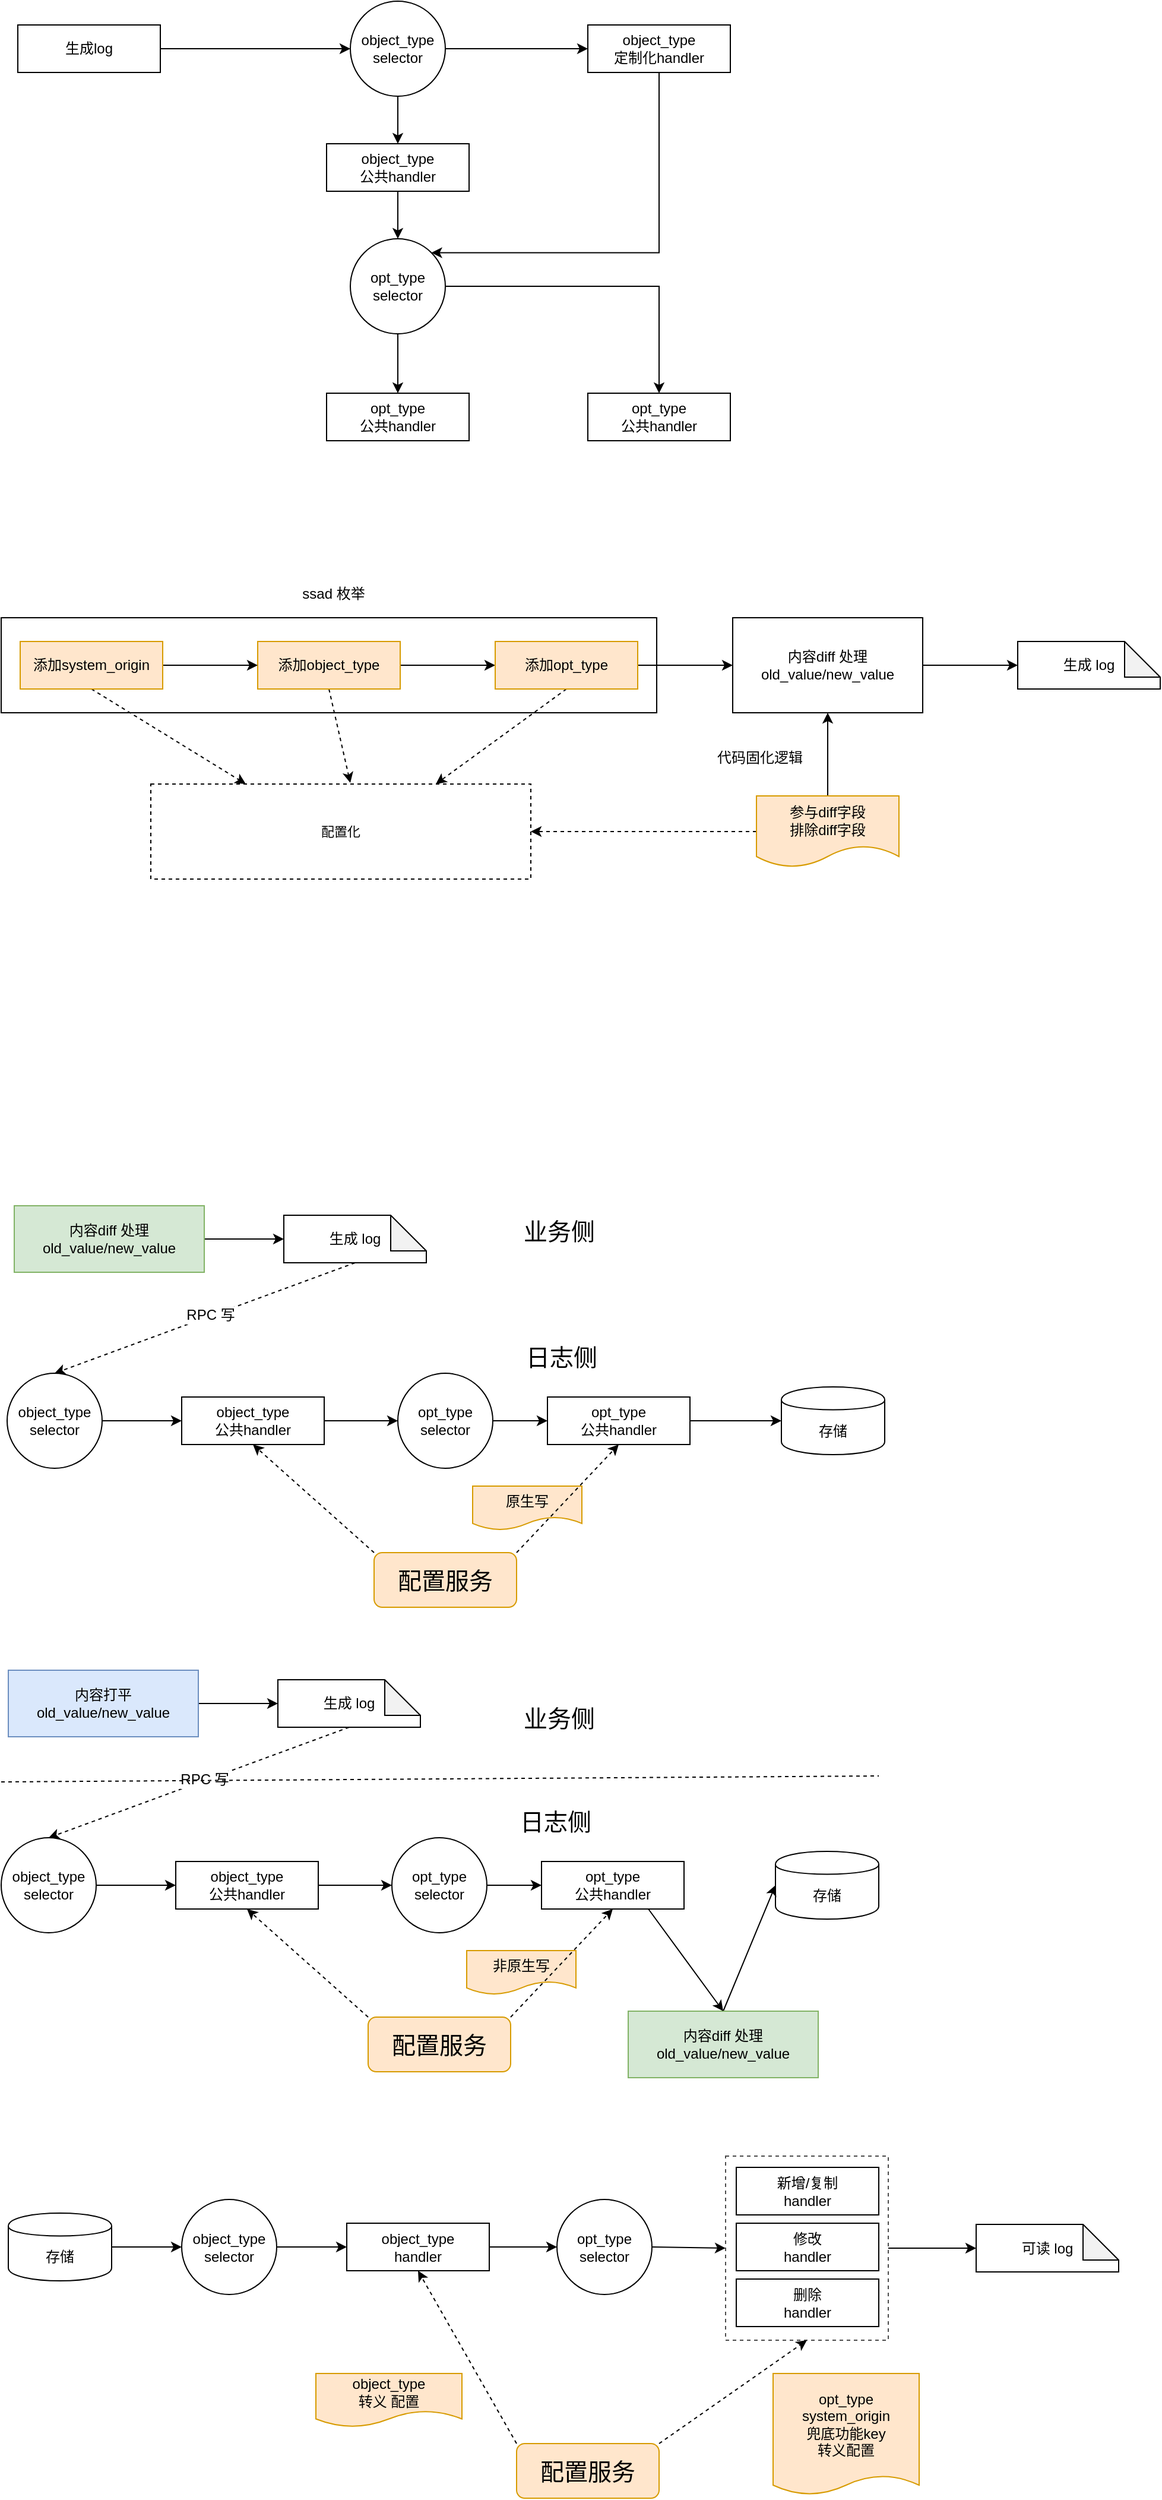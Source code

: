 <mxfile version="12.9.4" type="github">
  <diagram id="vfveO5V5EfFadrUy32x-" name="Page-1">
    <mxGraphModel dx="1186" dy="678" grid="0" gridSize="10" guides="1" tooltips="1" connect="1" arrows="1" fold="1" page="1" pageScale="1" pageWidth="827" pageHeight="1169" math="0" shadow="0">
      <root>
        <mxCell id="0" />
        <mxCell id="1" parent="0" />
        <mxCell id="F5PoxRLjsKKdmpSsgsS4-34" value="配置化" style="rounded=0;whiteSpace=wrap;html=1;strokeColor=#000000;fontSize=11;labelBackgroundColor=#ffffff;endArrow=classic;fillColor=none;" vertex="1" parent="1">
          <mxGeometry x="26" y="579" width="552" height="80" as="geometry" />
        </mxCell>
        <mxCell id="F5PoxRLjsKKdmpSsgsS4-6" style="edgeStyle=orthogonalEdgeStyle;rounded=0;orthogonalLoop=1;jettySize=auto;html=1;exitX=1;exitY=0.5;exitDx=0;exitDy=0;entryX=0;entryY=0.5;entryDx=0;entryDy=0;" edge="1" parent="1" source="F5PoxRLjsKKdmpSsgsS4-1" target="F5PoxRLjsKKdmpSsgsS4-3">
          <mxGeometry relative="1" as="geometry" />
        </mxCell>
        <mxCell id="F5PoxRLjsKKdmpSsgsS4-1" value="生成log" style="rounded=0;whiteSpace=wrap;html=1;" vertex="1" parent="1">
          <mxGeometry x="40" y="80" width="120" height="40" as="geometry" />
        </mxCell>
        <mxCell id="F5PoxRLjsKKdmpSsgsS4-10" style="edgeStyle=orthogonalEdgeStyle;rounded=0;orthogonalLoop=1;jettySize=auto;html=1;exitX=0.5;exitY=1;exitDx=0;exitDy=0;entryX=1;entryY=0;entryDx=0;entryDy=0;" edge="1" parent="1" source="F5PoxRLjsKKdmpSsgsS4-2" target="F5PoxRLjsKKdmpSsgsS4-4">
          <mxGeometry relative="1" as="geometry">
            <Array as="points">
              <mxPoint x="580" y="272" />
            </Array>
          </mxGeometry>
        </mxCell>
        <mxCell id="F5PoxRLjsKKdmpSsgsS4-2" value="object_type&lt;br&gt;定制化handler" style="rounded=0;whiteSpace=wrap;html=1;" vertex="1" parent="1">
          <mxGeometry x="520" y="80" width="120" height="40" as="geometry" />
        </mxCell>
        <mxCell id="F5PoxRLjsKKdmpSsgsS4-7" style="edgeStyle=orthogonalEdgeStyle;rounded=0;orthogonalLoop=1;jettySize=auto;html=1;exitX=1;exitY=0.5;exitDx=0;exitDy=0;entryX=0;entryY=0.5;entryDx=0;entryDy=0;" edge="1" parent="1" source="F5PoxRLjsKKdmpSsgsS4-3" target="F5PoxRLjsKKdmpSsgsS4-2">
          <mxGeometry relative="1" as="geometry" />
        </mxCell>
        <mxCell id="F5PoxRLjsKKdmpSsgsS4-8" style="edgeStyle=orthogonalEdgeStyle;rounded=0;orthogonalLoop=1;jettySize=auto;html=1;exitX=0.5;exitY=1;exitDx=0;exitDy=0;entryX=0.5;entryY=0;entryDx=0;entryDy=0;" edge="1" parent="1" source="F5PoxRLjsKKdmpSsgsS4-3" target="F5PoxRLjsKKdmpSsgsS4-5">
          <mxGeometry relative="1" as="geometry" />
        </mxCell>
        <mxCell id="F5PoxRLjsKKdmpSsgsS4-3" value="object_type&lt;br&gt;selector" style="ellipse;whiteSpace=wrap;html=1;aspect=fixed;" vertex="1" parent="1">
          <mxGeometry x="320" y="60" width="80" height="80" as="geometry" />
        </mxCell>
        <mxCell id="F5PoxRLjsKKdmpSsgsS4-12" style="edgeStyle=orthogonalEdgeStyle;rounded=0;orthogonalLoop=1;jettySize=auto;html=1;exitX=0.5;exitY=1;exitDx=0;exitDy=0;entryX=0.5;entryY=0;entryDx=0;entryDy=0;" edge="1" parent="1" source="F5PoxRLjsKKdmpSsgsS4-4" target="F5PoxRLjsKKdmpSsgsS4-11">
          <mxGeometry relative="1" as="geometry" />
        </mxCell>
        <mxCell id="F5PoxRLjsKKdmpSsgsS4-14" style="edgeStyle=orthogonalEdgeStyle;rounded=0;orthogonalLoop=1;jettySize=auto;html=1;exitX=1;exitY=0.5;exitDx=0;exitDy=0;entryX=0.5;entryY=0;entryDx=0;entryDy=0;" edge="1" parent="1" source="F5PoxRLjsKKdmpSsgsS4-4" target="F5PoxRLjsKKdmpSsgsS4-13">
          <mxGeometry relative="1" as="geometry" />
        </mxCell>
        <mxCell id="F5PoxRLjsKKdmpSsgsS4-4" value="opt_type&lt;br&gt;selector" style="ellipse;whiteSpace=wrap;html=1;aspect=fixed;" vertex="1" parent="1">
          <mxGeometry x="320" y="260" width="80" height="80" as="geometry" />
        </mxCell>
        <mxCell id="F5PoxRLjsKKdmpSsgsS4-9" style="edgeStyle=orthogonalEdgeStyle;rounded=0;orthogonalLoop=1;jettySize=auto;html=1;exitX=0.5;exitY=1;exitDx=0;exitDy=0;entryX=0.5;entryY=0;entryDx=0;entryDy=0;" edge="1" parent="1" source="F5PoxRLjsKKdmpSsgsS4-5" target="F5PoxRLjsKKdmpSsgsS4-4">
          <mxGeometry relative="1" as="geometry" />
        </mxCell>
        <mxCell id="F5PoxRLjsKKdmpSsgsS4-5" value="object_type&lt;br&gt;公共handler" style="rounded=0;whiteSpace=wrap;html=1;" vertex="1" parent="1">
          <mxGeometry x="300" y="180" width="120" height="40" as="geometry" />
        </mxCell>
        <mxCell id="F5PoxRLjsKKdmpSsgsS4-11" value="opt_type&lt;br&gt;公共handler" style="rounded=0;whiteSpace=wrap;html=1;" vertex="1" parent="1">
          <mxGeometry x="300" y="390" width="120" height="40" as="geometry" />
        </mxCell>
        <mxCell id="F5PoxRLjsKKdmpSsgsS4-13" value="opt_type&lt;br&gt;公共handler" style="rounded=0;whiteSpace=wrap;html=1;" vertex="1" parent="1">
          <mxGeometry x="520" y="390" width="120" height="40" as="geometry" />
        </mxCell>
        <mxCell id="F5PoxRLjsKKdmpSsgsS4-22" style="edgeStyle=orthogonalEdgeStyle;rounded=0;orthogonalLoop=1;jettySize=auto;html=1;exitX=1;exitY=0.5;exitDx=0;exitDy=0;entryX=0;entryY=0.5;entryDx=0;entryDy=0;" edge="1" parent="1" source="F5PoxRLjsKKdmpSsgsS4-15" target="F5PoxRLjsKKdmpSsgsS4-16">
          <mxGeometry relative="1" as="geometry" />
        </mxCell>
        <mxCell id="F5PoxRLjsKKdmpSsgsS4-31" style="edgeStyle=none;rounded=0;orthogonalLoop=1;jettySize=auto;html=1;exitX=0.5;exitY=1;exitDx=0;exitDy=0;entryX=0.525;entryY=-0.012;entryDx=0;entryDy=0;entryPerimeter=0;dashed=1;" edge="1" parent="1" source="F5PoxRLjsKKdmpSsgsS4-15" target="F5PoxRLjsKKdmpSsgsS4-29">
          <mxGeometry relative="1" as="geometry" />
        </mxCell>
        <mxCell id="F5PoxRLjsKKdmpSsgsS4-15" value="添加object_type" style="rounded=0;whiteSpace=wrap;html=1;fillColor=#ffe6cc;strokeColor=#d79b00;" vertex="1" parent="1">
          <mxGeometry x="242" y="599" width="120" height="40" as="geometry" />
        </mxCell>
        <mxCell id="F5PoxRLjsKKdmpSsgsS4-26" style="edgeStyle=orthogonalEdgeStyle;rounded=0;orthogonalLoop=1;jettySize=auto;html=1;exitX=1;exitY=0.5;exitDx=0;exitDy=0;entryX=0;entryY=0.5;entryDx=0;entryDy=0;" edge="1" parent="1" source="F5PoxRLjsKKdmpSsgsS4-16" target="F5PoxRLjsKKdmpSsgsS4-18">
          <mxGeometry relative="1" as="geometry" />
        </mxCell>
        <mxCell id="F5PoxRLjsKKdmpSsgsS4-32" style="edgeStyle=none;rounded=0;orthogonalLoop=1;jettySize=auto;html=1;exitX=0.5;exitY=1;exitDx=0;exitDy=0;entryX=0.75;entryY=0;entryDx=0;entryDy=0;dashed=1;" edge="1" parent="1" source="F5PoxRLjsKKdmpSsgsS4-16" target="F5PoxRLjsKKdmpSsgsS4-29">
          <mxGeometry relative="1" as="geometry" />
        </mxCell>
        <mxCell id="F5PoxRLjsKKdmpSsgsS4-16" value="添加opt_type" style="rounded=0;whiteSpace=wrap;html=1;fillColor=#ffe6cc;strokeColor=#d79b00;" vertex="1" parent="1">
          <mxGeometry x="442" y="599" width="120" height="40" as="geometry" />
        </mxCell>
        <mxCell id="F5PoxRLjsKKdmpSsgsS4-21" style="edgeStyle=orthogonalEdgeStyle;rounded=0;orthogonalLoop=1;jettySize=auto;html=1;exitX=1;exitY=0.5;exitDx=0;exitDy=0;entryX=0;entryY=0.5;entryDx=0;entryDy=0;" edge="1" parent="1" source="F5PoxRLjsKKdmpSsgsS4-17" target="F5PoxRLjsKKdmpSsgsS4-15">
          <mxGeometry relative="1" as="geometry" />
        </mxCell>
        <mxCell id="F5PoxRLjsKKdmpSsgsS4-30" style="rounded=0;orthogonalLoop=1;jettySize=auto;html=1;exitX=0.5;exitY=1;exitDx=0;exitDy=0;entryX=0.25;entryY=0;entryDx=0;entryDy=0;dashed=1;" edge="1" parent="1" source="F5PoxRLjsKKdmpSsgsS4-17" target="F5PoxRLjsKKdmpSsgsS4-29">
          <mxGeometry relative="1" as="geometry" />
        </mxCell>
        <mxCell id="F5PoxRLjsKKdmpSsgsS4-17" value="添加system_origin" style="rounded=0;whiteSpace=wrap;html=1;fillColor=#ffe6cc;strokeColor=#d79b00;" vertex="1" parent="1">
          <mxGeometry x="42" y="599" width="120" height="40" as="geometry" />
        </mxCell>
        <mxCell id="F5PoxRLjsKKdmpSsgsS4-27" style="edgeStyle=orthogonalEdgeStyle;rounded=0;orthogonalLoop=1;jettySize=auto;html=1;exitX=1;exitY=0.5;exitDx=0;exitDy=0;" edge="1" parent="1" source="F5PoxRLjsKKdmpSsgsS4-18" target="F5PoxRLjsKKdmpSsgsS4-20">
          <mxGeometry relative="1" as="geometry" />
        </mxCell>
        <mxCell id="F5PoxRLjsKKdmpSsgsS4-18" value="内容diff 处理&lt;br&gt;old_value/new_value" style="rounded=0;whiteSpace=wrap;html=1;" vertex="1" parent="1">
          <mxGeometry x="642" y="579" width="160" height="80" as="geometry" />
        </mxCell>
        <mxCell id="F5PoxRLjsKKdmpSsgsS4-28" style="edgeStyle=orthogonalEdgeStyle;rounded=0;orthogonalLoop=1;jettySize=auto;html=1;exitX=0.5;exitY=0;exitDx=0;exitDy=0;entryX=0.5;entryY=1;entryDx=0;entryDy=0;" edge="1" parent="1" source="F5PoxRLjsKKdmpSsgsS4-19" target="F5PoxRLjsKKdmpSsgsS4-18">
          <mxGeometry relative="1" as="geometry" />
        </mxCell>
        <mxCell id="F5PoxRLjsKKdmpSsgsS4-33" style="edgeStyle=none;rounded=0;orthogonalLoop=1;jettySize=auto;html=1;exitX=0;exitY=0.5;exitDx=0;exitDy=0;entryX=1;entryY=0.5;entryDx=0;entryDy=0;dashed=1;" edge="1" parent="1" source="F5PoxRLjsKKdmpSsgsS4-19" target="F5PoxRLjsKKdmpSsgsS4-29">
          <mxGeometry relative="1" as="geometry" />
        </mxCell>
        <mxCell id="F5PoxRLjsKKdmpSsgsS4-19" value="参与diff字段&lt;br&gt;排除diff字段" style="shape=document;whiteSpace=wrap;html=1;boundedLbl=1;fillColor=#ffe6cc;strokeColor=#d79b00;" vertex="1" parent="1">
          <mxGeometry x="662" y="729" width="120" height="60" as="geometry" />
        </mxCell>
        <mxCell id="F5PoxRLjsKKdmpSsgsS4-20" value="生成 log" style="shape=note;whiteSpace=wrap;html=1;backgroundOutline=1;darkOpacity=0.05;" vertex="1" parent="1">
          <mxGeometry x="882" y="599" width="120" height="40" as="geometry" />
        </mxCell>
        <mxCell id="F5PoxRLjsKKdmpSsgsS4-29" value="配置化" style="rounded=0;whiteSpace=wrap;html=1;strokeColor=#000000;dashed=1;fontSize=11;labelBackgroundColor=#ffffff;endArrow=classic;" vertex="1" parent="1">
          <mxGeometry x="152" y="719" width="320" height="80" as="geometry" />
        </mxCell>
        <mxCell id="F5PoxRLjsKKdmpSsgsS4-35" value="ssad 枚举" style="text;html=1;strokeColor=none;fillColor=none;align=center;verticalAlign=middle;whiteSpace=wrap;rounded=0;" vertex="1" parent="1">
          <mxGeometry x="252" y="549" width="108" height="20" as="geometry" />
        </mxCell>
        <mxCell id="F5PoxRLjsKKdmpSsgsS4-36" value="代码固化逻辑" style="text;html=1;strokeColor=none;fillColor=none;align=center;verticalAlign=middle;whiteSpace=wrap;rounded=0;" vertex="1" parent="1">
          <mxGeometry x="611" y="687" width="108" height="20" as="geometry" />
        </mxCell>
        <mxCell id="F5PoxRLjsKKdmpSsgsS4-37" style="edgeStyle=orthogonalEdgeStyle;rounded=0;orthogonalLoop=1;jettySize=auto;html=1;exitX=1;exitY=0.5;exitDx=0;exitDy=0;" edge="1" parent="1" source="F5PoxRLjsKKdmpSsgsS4-38" target="F5PoxRLjsKKdmpSsgsS4-39">
          <mxGeometry relative="1" as="geometry" />
        </mxCell>
        <mxCell id="F5PoxRLjsKKdmpSsgsS4-38" value="内容diff 处理&lt;br&gt;old_value/new_value" style="rounded=0;whiteSpace=wrap;html=1;fillColor=#d5e8d4;strokeColor=#82b366;" vertex="1" parent="1">
          <mxGeometry x="37" y="1074" width="160" height="56" as="geometry" />
        </mxCell>
        <mxCell id="F5PoxRLjsKKdmpSsgsS4-45" style="edgeStyle=none;rounded=0;orthogonalLoop=1;jettySize=auto;html=1;dashed=1;entryX=0.5;entryY=0;entryDx=0;entryDy=0;exitX=0.5;exitY=1;exitDx=0;exitDy=0;exitPerimeter=0;" edge="1" parent="1" source="F5PoxRLjsKKdmpSsgsS4-39" target="F5PoxRLjsKKdmpSsgsS4-41">
          <mxGeometry relative="1" as="geometry">
            <mxPoint x="483" y="1005" as="targetPoint" />
          </mxGeometry>
        </mxCell>
        <mxCell id="F5PoxRLjsKKdmpSsgsS4-51" value="RPC 写" style="text;html=1;align=center;verticalAlign=middle;resizable=0;points=[];labelBackgroundColor=#ffffff;" vertex="1" connectable="0" parent="F5PoxRLjsKKdmpSsgsS4-45">
          <mxGeometry x="-0.035" y="-1" relative="1" as="geometry">
            <mxPoint as="offset" />
          </mxGeometry>
        </mxCell>
        <mxCell id="F5PoxRLjsKKdmpSsgsS4-39" value="生成 log" style="shape=note;whiteSpace=wrap;html=1;backgroundOutline=1;darkOpacity=0.05;" vertex="1" parent="1">
          <mxGeometry x="264" y="1082" width="120" height="40" as="geometry" />
        </mxCell>
        <mxCell id="F5PoxRLjsKKdmpSsgsS4-46" style="edgeStyle=none;rounded=0;orthogonalLoop=1;jettySize=auto;html=1;exitX=1;exitY=0.5;exitDx=0;exitDy=0;entryX=0;entryY=0.5;entryDx=0;entryDy=0;" edge="1" parent="1" source="F5PoxRLjsKKdmpSsgsS4-41" target="F5PoxRLjsKKdmpSsgsS4-42">
          <mxGeometry relative="1" as="geometry" />
        </mxCell>
        <mxCell id="F5PoxRLjsKKdmpSsgsS4-41" value="object_type&lt;br&gt;selector" style="ellipse;whiteSpace=wrap;html=1;aspect=fixed;" vertex="1" parent="1">
          <mxGeometry x="31" y="1215" width="80" height="80" as="geometry" />
        </mxCell>
        <mxCell id="F5PoxRLjsKKdmpSsgsS4-47" style="edgeStyle=none;rounded=0;orthogonalLoop=1;jettySize=auto;html=1;exitX=1;exitY=0.5;exitDx=0;exitDy=0;entryX=0;entryY=0.5;entryDx=0;entryDy=0;" edge="1" parent="1" source="F5PoxRLjsKKdmpSsgsS4-42" target="F5PoxRLjsKKdmpSsgsS4-43">
          <mxGeometry relative="1" as="geometry" />
        </mxCell>
        <mxCell id="F5PoxRLjsKKdmpSsgsS4-42" value="object_type&lt;br&gt;公共handler" style="rounded=0;whiteSpace=wrap;html=1;" vertex="1" parent="1">
          <mxGeometry x="178" y="1235" width="120" height="40" as="geometry" />
        </mxCell>
        <mxCell id="F5PoxRLjsKKdmpSsgsS4-48" style="edgeStyle=none;rounded=0;orthogonalLoop=1;jettySize=auto;html=1;exitX=1;exitY=0.5;exitDx=0;exitDy=0;entryX=0;entryY=0.5;entryDx=0;entryDy=0;" edge="1" parent="1" source="F5PoxRLjsKKdmpSsgsS4-43" target="F5PoxRLjsKKdmpSsgsS4-44">
          <mxGeometry relative="1" as="geometry" />
        </mxCell>
        <mxCell id="F5PoxRLjsKKdmpSsgsS4-43" value="opt_type&lt;br&gt;selector" style="ellipse;whiteSpace=wrap;html=1;aspect=fixed;" vertex="1" parent="1">
          <mxGeometry x="360" y="1215" width="80" height="80" as="geometry" />
        </mxCell>
        <mxCell id="F5PoxRLjsKKdmpSsgsS4-50" style="edgeStyle=none;rounded=0;orthogonalLoop=1;jettySize=auto;html=1;exitX=1;exitY=0.5;exitDx=0;exitDy=0;" edge="1" parent="1" source="F5PoxRLjsKKdmpSsgsS4-44" target="F5PoxRLjsKKdmpSsgsS4-49">
          <mxGeometry relative="1" as="geometry" />
        </mxCell>
        <mxCell id="F5PoxRLjsKKdmpSsgsS4-44" value="opt_type&lt;br&gt;公共handler" style="rounded=0;whiteSpace=wrap;html=1;" vertex="1" parent="1">
          <mxGeometry x="486" y="1235" width="120" height="40" as="geometry" />
        </mxCell>
        <mxCell id="F5PoxRLjsKKdmpSsgsS4-49" value="存储" style="shape=cylinder;whiteSpace=wrap;html=1;boundedLbl=1;backgroundOutline=1;fillColor=none;" vertex="1" parent="1">
          <mxGeometry x="683" y="1226.5" width="87" height="57" as="geometry" />
        </mxCell>
        <mxCell id="F5PoxRLjsKKdmpSsgsS4-52" value="业务侧" style="text;html=1;strokeColor=none;fillColor=none;align=center;verticalAlign=middle;whiteSpace=wrap;rounded=0;fontSize=20;" vertex="1" parent="1">
          <mxGeometry x="442" y="1085" width="108" height="20" as="geometry" />
        </mxCell>
        <mxCell id="F5PoxRLjsKKdmpSsgsS4-53" value="日志侧" style="text;html=1;strokeColor=none;fillColor=none;align=center;verticalAlign=middle;whiteSpace=wrap;rounded=0;fontSize=20;" vertex="1" parent="1">
          <mxGeometry x="444" y="1191" width="108" height="20" as="geometry" />
        </mxCell>
        <mxCell id="F5PoxRLjsKKdmpSsgsS4-56" style="edgeStyle=none;rounded=0;orthogonalLoop=1;jettySize=auto;html=1;exitX=0;exitY=0;exitDx=0;exitDy=0;entryX=0.5;entryY=1;entryDx=0;entryDy=0;fontSize=20;dashed=1;" edge="1" parent="1" source="F5PoxRLjsKKdmpSsgsS4-55" target="F5PoxRLjsKKdmpSsgsS4-42">
          <mxGeometry relative="1" as="geometry" />
        </mxCell>
        <mxCell id="F5PoxRLjsKKdmpSsgsS4-55" value="配置服务" style="rounded=1;whiteSpace=wrap;html=1;fillColor=#ffe6cc;fontSize=20;strokeColor=#d79b00;" vertex="1" parent="1">
          <mxGeometry x="340" y="1366" width="120" height="46" as="geometry" />
        </mxCell>
        <mxCell id="F5PoxRLjsKKdmpSsgsS4-59" value="原生写" style="shape=document;whiteSpace=wrap;html=1;boundedLbl=1;fillColor=#ffe6cc;strokeColor=#d79b00;" vertex="1" parent="1">
          <mxGeometry x="423" y="1310" width="92" height="37" as="geometry" />
        </mxCell>
        <mxCell id="F5PoxRLjsKKdmpSsgsS4-57" style="edgeStyle=none;rounded=0;orthogonalLoop=1;jettySize=auto;html=1;exitX=1;exitY=0;exitDx=0;exitDy=0;entryX=0.5;entryY=1;entryDx=0;entryDy=0;fontSize=20;dashed=1;" edge="1" parent="1" source="F5PoxRLjsKKdmpSsgsS4-55" target="F5PoxRLjsKKdmpSsgsS4-44">
          <mxGeometry relative="1" as="geometry" />
        </mxCell>
        <mxCell id="F5PoxRLjsKKdmpSsgsS4-62" style="edgeStyle=orthogonalEdgeStyle;rounded=0;orthogonalLoop=1;jettySize=auto;html=1;exitX=1;exitY=0.5;exitDx=0;exitDy=0;" edge="1" parent="1" source="F5PoxRLjsKKdmpSsgsS4-63" target="F5PoxRLjsKKdmpSsgsS4-66">
          <mxGeometry relative="1" as="geometry" />
        </mxCell>
        <mxCell id="F5PoxRLjsKKdmpSsgsS4-63" value="内容打平&lt;br&gt;old_value/new_value" style="rounded=0;whiteSpace=wrap;html=1;fillColor=#dae8fc;strokeColor=#6c8ebf;" vertex="1" parent="1">
          <mxGeometry x="32" y="1465" width="160" height="56" as="geometry" />
        </mxCell>
        <mxCell id="F5PoxRLjsKKdmpSsgsS4-64" style="edgeStyle=none;rounded=0;orthogonalLoop=1;jettySize=auto;html=1;dashed=1;entryX=0.5;entryY=0;entryDx=0;entryDy=0;exitX=0.5;exitY=1;exitDx=0;exitDy=0;exitPerimeter=0;" edge="1" parent="1" source="F5PoxRLjsKKdmpSsgsS4-66" target="F5PoxRLjsKKdmpSsgsS4-70">
          <mxGeometry relative="1" as="geometry">
            <mxPoint x="478" y="1396" as="targetPoint" />
          </mxGeometry>
        </mxCell>
        <mxCell id="F5PoxRLjsKKdmpSsgsS4-65" value="RPC 写" style="text;html=1;align=center;verticalAlign=middle;resizable=0;points=[];labelBackgroundColor=#ffffff;" vertex="1" connectable="0" parent="F5PoxRLjsKKdmpSsgsS4-64">
          <mxGeometry x="-0.035" y="-1" relative="1" as="geometry">
            <mxPoint as="offset" />
          </mxGeometry>
        </mxCell>
        <mxCell id="F5PoxRLjsKKdmpSsgsS4-66" value="生成 log" style="shape=note;whiteSpace=wrap;html=1;backgroundOutline=1;darkOpacity=0.05;" vertex="1" parent="1">
          <mxGeometry x="259" y="1473" width="120" height="40" as="geometry" />
        </mxCell>
        <mxCell id="F5PoxRLjsKKdmpSsgsS4-67" style="edgeStyle=none;rounded=0;orthogonalLoop=1;jettySize=auto;html=1;exitX=0.5;exitY=0;exitDx=0;exitDy=0;entryX=0;entryY=0.5;entryDx=0;entryDy=0;fontSize=20;" edge="1" parent="1" source="F5PoxRLjsKKdmpSsgsS4-68" target="F5PoxRLjsKKdmpSsgsS4-78">
          <mxGeometry relative="1" as="geometry" />
        </mxCell>
        <mxCell id="F5PoxRLjsKKdmpSsgsS4-68" value="内容diff 处理&lt;br&gt;old_value/new_value" style="rounded=0;whiteSpace=wrap;html=1;fillColor=#d5e8d4;strokeColor=#82b366;" vertex="1" parent="1">
          <mxGeometry x="554" y="1752" width="160" height="56" as="geometry" />
        </mxCell>
        <mxCell id="F5PoxRLjsKKdmpSsgsS4-69" style="edgeStyle=none;rounded=0;orthogonalLoop=1;jettySize=auto;html=1;exitX=1;exitY=0.5;exitDx=0;exitDy=0;entryX=0;entryY=0.5;entryDx=0;entryDy=0;" edge="1" parent="1" source="F5PoxRLjsKKdmpSsgsS4-70" target="F5PoxRLjsKKdmpSsgsS4-72">
          <mxGeometry relative="1" as="geometry" />
        </mxCell>
        <mxCell id="F5PoxRLjsKKdmpSsgsS4-70" value="object_type&lt;br&gt;selector" style="ellipse;whiteSpace=wrap;html=1;aspect=fixed;" vertex="1" parent="1">
          <mxGeometry x="26" y="1606" width="80" height="80" as="geometry" />
        </mxCell>
        <mxCell id="F5PoxRLjsKKdmpSsgsS4-71" style="edgeStyle=none;rounded=0;orthogonalLoop=1;jettySize=auto;html=1;exitX=1;exitY=0.5;exitDx=0;exitDy=0;entryX=0;entryY=0.5;entryDx=0;entryDy=0;" edge="1" parent="1" source="F5PoxRLjsKKdmpSsgsS4-72" target="F5PoxRLjsKKdmpSsgsS4-74">
          <mxGeometry relative="1" as="geometry" />
        </mxCell>
        <mxCell id="F5PoxRLjsKKdmpSsgsS4-72" value="object_type&lt;br&gt;公共handler" style="rounded=0;whiteSpace=wrap;html=1;" vertex="1" parent="1">
          <mxGeometry x="173" y="1626" width="120" height="40" as="geometry" />
        </mxCell>
        <mxCell id="F5PoxRLjsKKdmpSsgsS4-73" style="edgeStyle=none;rounded=0;orthogonalLoop=1;jettySize=auto;html=1;exitX=1;exitY=0.5;exitDx=0;exitDy=0;entryX=0;entryY=0.5;entryDx=0;entryDy=0;" edge="1" parent="1" source="F5PoxRLjsKKdmpSsgsS4-74" target="F5PoxRLjsKKdmpSsgsS4-77">
          <mxGeometry relative="1" as="geometry" />
        </mxCell>
        <mxCell id="F5PoxRLjsKKdmpSsgsS4-74" value="opt_type&lt;br&gt;selector" style="ellipse;whiteSpace=wrap;html=1;aspect=fixed;" vertex="1" parent="1">
          <mxGeometry x="355" y="1606" width="80" height="80" as="geometry" />
        </mxCell>
        <mxCell id="F5PoxRLjsKKdmpSsgsS4-76" style="edgeStyle=none;rounded=0;orthogonalLoop=1;jettySize=auto;html=1;exitX=0.75;exitY=1;exitDx=0;exitDy=0;entryX=0.5;entryY=0;entryDx=0;entryDy=0;fontSize=20;" edge="1" parent="1" source="F5PoxRLjsKKdmpSsgsS4-77" target="F5PoxRLjsKKdmpSsgsS4-68">
          <mxGeometry relative="1" as="geometry" />
        </mxCell>
        <mxCell id="F5PoxRLjsKKdmpSsgsS4-77" value="opt_type&lt;br&gt;公共handler" style="rounded=0;whiteSpace=wrap;html=1;" vertex="1" parent="1">
          <mxGeometry x="481" y="1626" width="120" height="40" as="geometry" />
        </mxCell>
        <mxCell id="F5PoxRLjsKKdmpSsgsS4-78" value="存储" style="shape=cylinder;whiteSpace=wrap;html=1;boundedLbl=1;backgroundOutline=1;fillColor=none;" vertex="1" parent="1">
          <mxGeometry x="678" y="1617.5" width="87" height="57" as="geometry" />
        </mxCell>
        <mxCell id="F5PoxRLjsKKdmpSsgsS4-79" value="业务侧" style="text;html=1;strokeColor=none;fillColor=none;align=center;verticalAlign=middle;whiteSpace=wrap;rounded=0;fontSize=20;" vertex="1" parent="1">
          <mxGeometry x="442" y="1495" width="108" height="20" as="geometry" />
        </mxCell>
        <mxCell id="F5PoxRLjsKKdmpSsgsS4-80" value="日志侧" style="text;html=1;strokeColor=none;fillColor=none;align=center;verticalAlign=middle;whiteSpace=wrap;rounded=0;fontSize=20;" vertex="1" parent="1">
          <mxGeometry x="439" y="1582" width="108" height="20" as="geometry" />
        </mxCell>
        <mxCell id="F5PoxRLjsKKdmpSsgsS4-81" style="edgeStyle=none;rounded=0;orthogonalLoop=1;jettySize=auto;html=1;exitX=0;exitY=0;exitDx=0;exitDy=0;entryX=0.5;entryY=1;entryDx=0;entryDy=0;fontSize=20;dashed=1;" edge="1" parent="1" source="F5PoxRLjsKKdmpSsgsS4-82" target="F5PoxRLjsKKdmpSsgsS4-72">
          <mxGeometry relative="1" as="geometry" />
        </mxCell>
        <mxCell id="F5PoxRLjsKKdmpSsgsS4-82" value="配置服务" style="rounded=1;whiteSpace=wrap;html=1;fillColor=#ffe6cc;fontSize=20;strokeColor=#d79b00;" vertex="1" parent="1">
          <mxGeometry x="335" y="1757" width="120" height="46" as="geometry" />
        </mxCell>
        <mxCell id="F5PoxRLjsKKdmpSsgsS4-83" value="非原生写" style="shape=document;whiteSpace=wrap;html=1;boundedLbl=1;fillColor=#ffe6cc;strokeColor=#d79b00;" vertex="1" parent="1">
          <mxGeometry x="418" y="1701" width="92" height="37" as="geometry" />
        </mxCell>
        <mxCell id="F5PoxRLjsKKdmpSsgsS4-84" style="edgeStyle=none;rounded=0;orthogonalLoop=1;jettySize=auto;html=1;exitX=1;exitY=0;exitDx=0;exitDy=0;entryX=0.5;entryY=1;entryDx=0;entryDy=0;fontSize=20;dashed=1;" edge="1" parent="1" source="F5PoxRLjsKKdmpSsgsS4-82" target="F5PoxRLjsKKdmpSsgsS4-77">
          <mxGeometry relative="1" as="geometry" />
        </mxCell>
        <mxCell id="F5PoxRLjsKKdmpSsgsS4-86" value="" style="endArrow=none;dashed=1;html=1;fontSize=20;" edge="1" parent="1">
          <mxGeometry width="50" height="50" relative="1" as="geometry">
            <mxPoint x="26" y="1559" as="sourcePoint" />
            <mxPoint x="765" y="1554" as="targetPoint" />
          </mxGeometry>
        </mxCell>
        <mxCell id="F5PoxRLjsKKdmpSsgsS4-92" style="edgeStyle=none;rounded=0;orthogonalLoop=1;jettySize=auto;html=1;exitX=1;exitY=0.5;exitDx=0;exitDy=0;entryX=0;entryY=0.5;entryDx=0;entryDy=0;fontSize=20;" edge="1" parent="1" source="F5PoxRLjsKKdmpSsgsS4-87" target="F5PoxRLjsKKdmpSsgsS4-88">
          <mxGeometry relative="1" as="geometry" />
        </mxCell>
        <mxCell id="F5PoxRLjsKKdmpSsgsS4-87" value="存储" style="shape=cylinder;whiteSpace=wrap;html=1;boundedLbl=1;backgroundOutline=1;fillColor=none;" vertex="1" parent="1">
          <mxGeometry x="32" y="1922" width="87" height="57" as="geometry" />
        </mxCell>
        <mxCell id="F5PoxRLjsKKdmpSsgsS4-93" style="edgeStyle=none;rounded=0;orthogonalLoop=1;jettySize=auto;html=1;exitX=1;exitY=0.5;exitDx=0;exitDy=0;entryX=0;entryY=0.5;entryDx=0;entryDy=0;fontSize=20;" edge="1" parent="1" source="F5PoxRLjsKKdmpSsgsS4-88" target="F5PoxRLjsKKdmpSsgsS4-89">
          <mxGeometry relative="1" as="geometry" />
        </mxCell>
        <mxCell id="F5PoxRLjsKKdmpSsgsS4-88" value="object_type&lt;br&gt;selector" style="ellipse;whiteSpace=wrap;html=1;aspect=fixed;" vertex="1" parent="1">
          <mxGeometry x="178" y="1910.5" width="80" height="80" as="geometry" />
        </mxCell>
        <mxCell id="F5PoxRLjsKKdmpSsgsS4-94" style="edgeStyle=none;rounded=0;orthogonalLoop=1;jettySize=auto;html=1;exitX=1;exitY=0.5;exitDx=0;exitDy=0;entryX=0;entryY=0.5;entryDx=0;entryDy=0;fontSize=20;" edge="1" parent="1" source="F5PoxRLjsKKdmpSsgsS4-89" target="F5PoxRLjsKKdmpSsgsS4-90">
          <mxGeometry relative="1" as="geometry" />
        </mxCell>
        <mxCell id="F5PoxRLjsKKdmpSsgsS4-89" value="object_type&lt;br&gt;handler" style="rounded=0;whiteSpace=wrap;html=1;" vertex="1" parent="1">
          <mxGeometry x="317" y="1930.5" width="120" height="40" as="geometry" />
        </mxCell>
        <mxCell id="F5PoxRLjsKKdmpSsgsS4-95" style="edgeStyle=none;rounded=0;orthogonalLoop=1;jettySize=auto;html=1;exitX=1;exitY=0.5;exitDx=0;exitDy=0;fontSize=20;entryX=0;entryY=0.5;entryDx=0;entryDy=0;" edge="1" parent="1" source="F5PoxRLjsKKdmpSsgsS4-90" target="F5PoxRLjsKKdmpSsgsS4-105">
          <mxGeometry relative="1" as="geometry">
            <mxPoint x="616" y="1951" as="targetPoint" />
          </mxGeometry>
        </mxCell>
        <mxCell id="F5PoxRLjsKKdmpSsgsS4-90" value="opt_type&lt;br&gt;selector" style="ellipse;whiteSpace=wrap;html=1;aspect=fixed;" vertex="1" parent="1">
          <mxGeometry x="494" y="1910.5" width="80" height="80" as="geometry" />
        </mxCell>
        <mxCell id="F5PoxRLjsKKdmpSsgsS4-91" value="新增/复制&lt;br&gt;handler" style="rounded=0;whiteSpace=wrap;html=1;" vertex="1" parent="1">
          <mxGeometry x="645" y="1883.5" width="120" height="40" as="geometry" />
        </mxCell>
        <mxCell id="F5PoxRLjsKKdmpSsgsS4-96" value="配置服务" style="rounded=1;whiteSpace=wrap;html=1;fillColor=#ffe6cc;fontSize=20;strokeColor=#d79b00;" vertex="1" parent="1">
          <mxGeometry x="460" y="2116" width="120" height="46" as="geometry" />
        </mxCell>
        <mxCell id="F5PoxRLjsKKdmpSsgsS4-97" style="edgeStyle=none;rounded=0;orthogonalLoop=1;jettySize=auto;html=1;exitX=0;exitY=0;exitDx=0;exitDy=0;entryX=0.5;entryY=1;entryDx=0;entryDy=0;fontSize=20;dashed=1;" edge="1" parent="1" source="F5PoxRLjsKKdmpSsgsS4-96" target="F5PoxRLjsKKdmpSsgsS4-89">
          <mxGeometry relative="1" as="geometry">
            <mxPoint x="345" y="1767" as="sourcePoint" />
            <mxPoint x="243" y="1676" as="targetPoint" />
          </mxGeometry>
        </mxCell>
        <mxCell id="F5PoxRLjsKKdmpSsgsS4-99" value="object_type&lt;br&gt;转义 配置" style="shape=document;whiteSpace=wrap;html=1;boundedLbl=1;fillColor=#ffe6cc;strokeColor=#d79b00;" vertex="1" parent="1">
          <mxGeometry x="291" y="2057" width="123" height="45" as="geometry" />
        </mxCell>
        <mxCell id="F5PoxRLjsKKdmpSsgsS4-100" style="edgeStyle=none;rounded=0;orthogonalLoop=1;jettySize=auto;html=1;exitX=1;exitY=0;exitDx=0;exitDy=0;fontSize=20;dashed=1;entryX=0.5;entryY=1;entryDx=0;entryDy=0;" edge="1" parent="1" source="F5PoxRLjsKKdmpSsgsS4-96" target="F5PoxRLjsKKdmpSsgsS4-105">
          <mxGeometry relative="1" as="geometry">
            <mxPoint x="484" y="2138" as="sourcePoint" />
            <mxPoint x="689" y="2150" as="targetPoint" />
          </mxGeometry>
        </mxCell>
        <mxCell id="F5PoxRLjsKKdmpSsgsS4-101" value="opt_type&lt;br&gt;system_origin&lt;br&gt;兜底功能key&lt;br&gt;转义配置" style="shape=document;whiteSpace=wrap;html=1;boundedLbl=1;fillColor=#ffe6cc;strokeColor=#d79b00;size=0.157;" vertex="1" parent="1">
          <mxGeometry x="676" y="2057" width="123" height="102" as="geometry" />
        </mxCell>
        <mxCell id="F5PoxRLjsKKdmpSsgsS4-103" value="修改&lt;br&gt;handler" style="rounded=0;whiteSpace=wrap;html=1;" vertex="1" parent="1">
          <mxGeometry x="645" y="1930.5" width="120" height="40" as="geometry" />
        </mxCell>
        <mxCell id="F5PoxRLjsKKdmpSsgsS4-104" value="删除&lt;br&gt;handler" style="rounded=0;whiteSpace=wrap;html=1;" vertex="1" parent="1">
          <mxGeometry x="645" y="1977.5" width="120" height="40" as="geometry" />
        </mxCell>
        <mxCell id="F5PoxRLjsKKdmpSsgsS4-107" style="edgeStyle=none;rounded=0;orthogonalLoop=1;jettySize=auto;html=1;exitX=1;exitY=0.5;exitDx=0;exitDy=0;entryX=0;entryY=0.5;entryDx=0;entryDy=0;entryPerimeter=0;fontSize=20;" edge="1" parent="1" source="F5PoxRLjsKKdmpSsgsS4-105" target="F5PoxRLjsKKdmpSsgsS4-106">
          <mxGeometry relative="1" as="geometry" />
        </mxCell>
        <mxCell id="F5PoxRLjsKKdmpSsgsS4-105" value="" style="rounded=0;whiteSpace=wrap;html=1;fillColor=none;fontSize=20;opacity=70;dashed=1;" vertex="1" parent="1">
          <mxGeometry x="636" y="1874" width="137" height="155" as="geometry" />
        </mxCell>
        <mxCell id="F5PoxRLjsKKdmpSsgsS4-106" value="可读 log" style="shape=note;whiteSpace=wrap;html=1;backgroundOutline=1;darkOpacity=0.05;" vertex="1" parent="1">
          <mxGeometry x="847" y="1931.5" width="120" height="40" as="geometry" />
        </mxCell>
      </root>
    </mxGraphModel>
  </diagram>
</mxfile>
